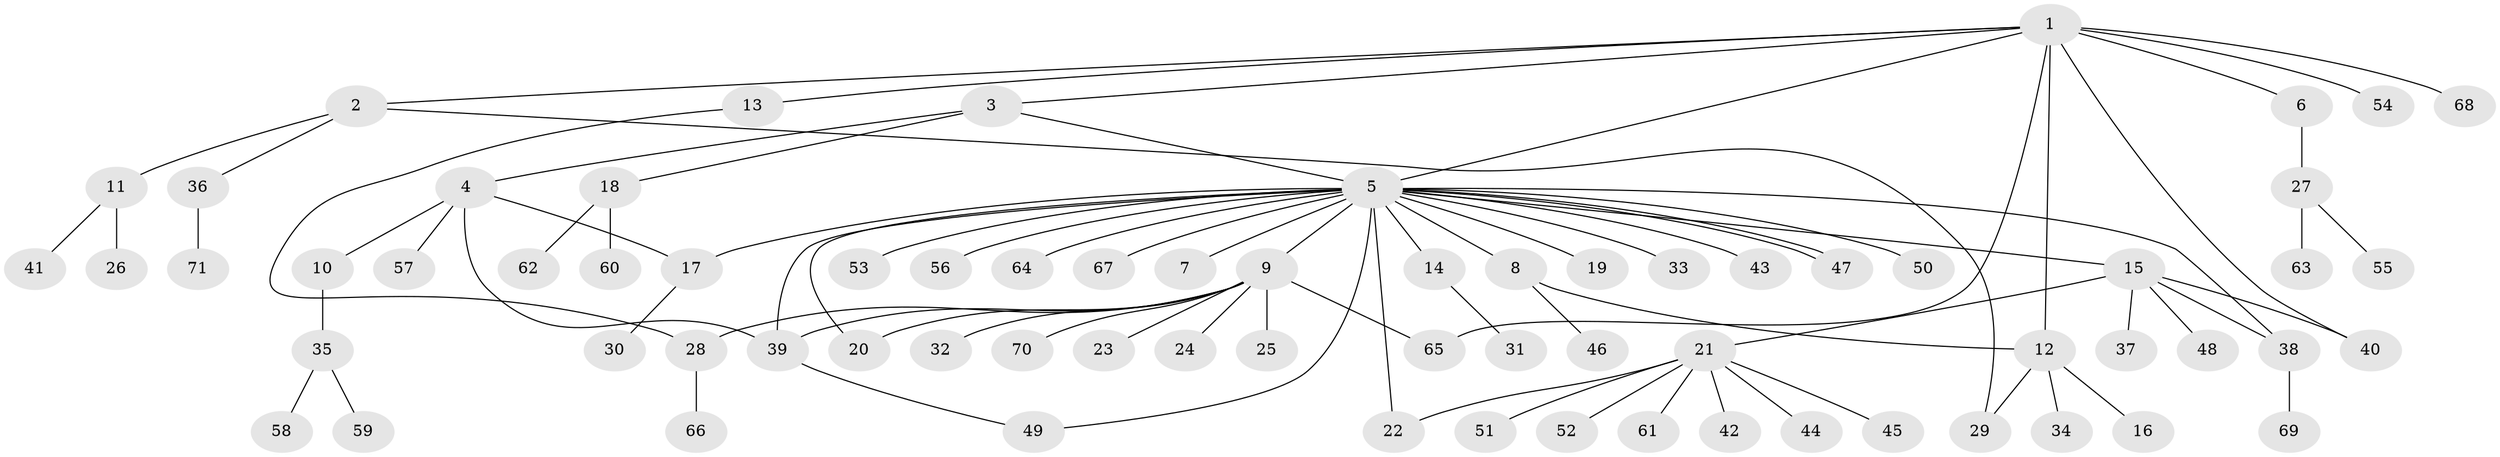 // coarse degree distribution, {7: 0.02857142857142857, 4: 0.05714285714285714, 5: 0.05714285714285714, 17: 0.02857142857142857, 1: 0.6, 2: 0.14285714285714285, 3: 0.08571428571428572}
// Generated by graph-tools (version 1.1) at 2025/18/03/04/25 18:18:17]
// undirected, 71 vertices, 84 edges
graph export_dot {
graph [start="1"]
  node [color=gray90,style=filled];
  1;
  2;
  3;
  4;
  5;
  6;
  7;
  8;
  9;
  10;
  11;
  12;
  13;
  14;
  15;
  16;
  17;
  18;
  19;
  20;
  21;
  22;
  23;
  24;
  25;
  26;
  27;
  28;
  29;
  30;
  31;
  32;
  33;
  34;
  35;
  36;
  37;
  38;
  39;
  40;
  41;
  42;
  43;
  44;
  45;
  46;
  47;
  48;
  49;
  50;
  51;
  52;
  53;
  54;
  55;
  56;
  57;
  58;
  59;
  60;
  61;
  62;
  63;
  64;
  65;
  66;
  67;
  68;
  69;
  70;
  71;
  1 -- 2;
  1 -- 3;
  1 -- 5;
  1 -- 6;
  1 -- 12;
  1 -- 13;
  1 -- 40;
  1 -- 54;
  1 -- 65;
  1 -- 68;
  2 -- 11;
  2 -- 29;
  2 -- 36;
  3 -- 4;
  3 -- 5;
  3 -- 18;
  4 -- 10;
  4 -- 17;
  4 -- 39;
  4 -- 57;
  5 -- 7;
  5 -- 8;
  5 -- 9;
  5 -- 14;
  5 -- 15;
  5 -- 17;
  5 -- 19;
  5 -- 20;
  5 -- 22;
  5 -- 33;
  5 -- 38;
  5 -- 39;
  5 -- 43;
  5 -- 47;
  5 -- 47;
  5 -- 49;
  5 -- 50;
  5 -- 53;
  5 -- 56;
  5 -- 64;
  5 -- 67;
  6 -- 27;
  8 -- 12;
  8 -- 46;
  9 -- 20;
  9 -- 23;
  9 -- 24;
  9 -- 25;
  9 -- 28;
  9 -- 32;
  9 -- 39;
  9 -- 65;
  9 -- 70;
  10 -- 35;
  11 -- 26;
  11 -- 41;
  12 -- 16;
  12 -- 29;
  12 -- 34;
  13 -- 28;
  14 -- 31;
  15 -- 21;
  15 -- 37;
  15 -- 38;
  15 -- 40;
  15 -- 48;
  17 -- 30;
  18 -- 60;
  18 -- 62;
  21 -- 22;
  21 -- 42;
  21 -- 44;
  21 -- 45;
  21 -- 51;
  21 -- 52;
  21 -- 61;
  27 -- 55;
  27 -- 63;
  28 -- 66;
  35 -- 58;
  35 -- 59;
  36 -- 71;
  38 -- 69;
  39 -- 49;
}
